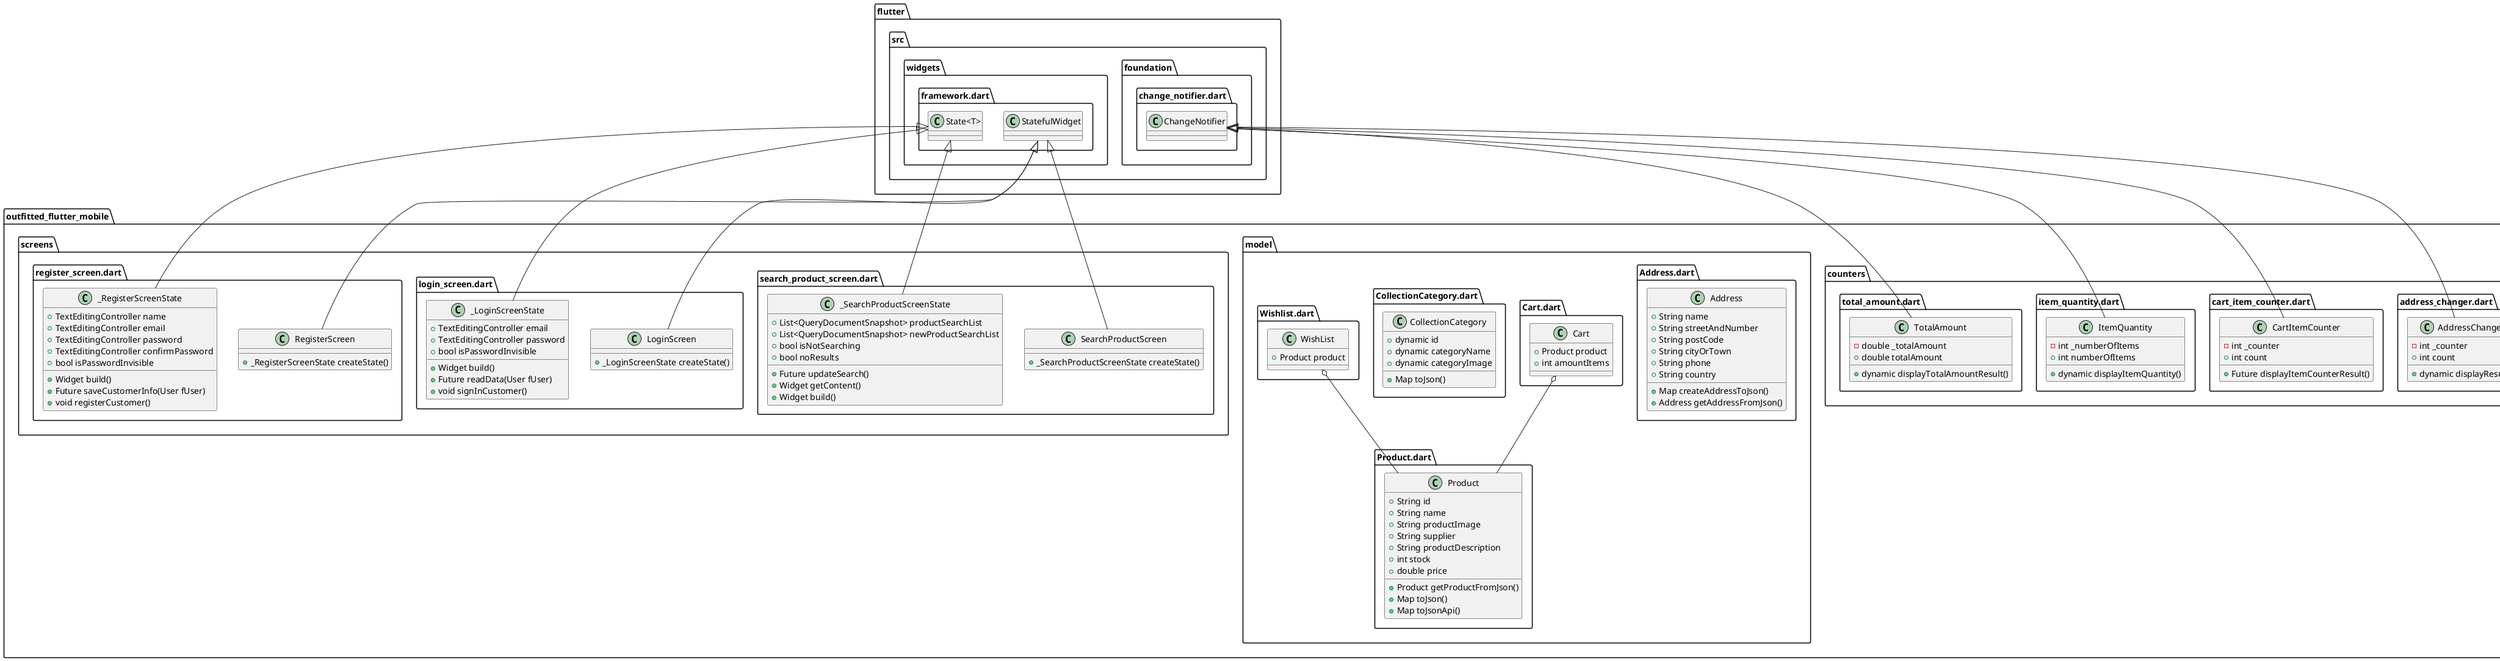 @startuml
set namespaceSeparator ::

class "outfitted_flutter_mobile::counters::address_changer.dart::AddressChanger" {
  -int _counter
  +int count
  +dynamic displayResult()
}

"flutter::src::foundation::change_notifier.dart::ChangeNotifier" <|-- "outfitted_flutter_mobile::counters::address_changer.dart::AddressChanger"

class "outfitted_flutter_mobile::counters::cart_item_counter.dart::CartItemCounter" {
  -int _counter
  +int count
  +Future displayItemCounterResult()
}

"flutter::src::foundation::change_notifier.dart::ChangeNotifier" <|-- "outfitted_flutter_mobile::counters::cart_item_counter.dart::CartItemCounter"

class "outfitted_flutter_mobile::counters::item_quantity.dart::ItemQuantity" {
  -int _numberOfItems
  +int numberOfItems
  +dynamic displayItemQuantity()
}

"flutter::src::foundation::change_notifier.dart::ChangeNotifier" <|-- "outfitted_flutter_mobile::counters::item_quantity.dart::ItemQuantity"

class "outfitted_flutter_mobile::counters::total_amount.dart::TotalAmount" {
  -double _totalAmount
  +double totalAmount
  +dynamic displayTotalAmountResult()
}

"flutter::src::foundation::change_notifier.dart::ChangeNotifier" <|-- "outfitted_flutter_mobile::counters::total_amount.dart::TotalAmount"

class "outfitted_flutter_mobile::model::Address.dart::Address" {
  +String name
  +String streetAndNumber
  +String postCode
  +String cityOrTown
  +String phone
  +String country
  +Map createAddressToJson()
  +Address getAddressFromJson()
}

class "outfitted_flutter_mobile::model::Cart.dart::Cart" {
  +Product product
  +int amountItems
}

"outfitted_flutter_mobile::model::Cart.dart::Cart" o-- "outfitted_flutter_mobile::model::Product.dart::Product"

class "outfitted_flutter_mobile::model::CollectionCategory.dart::CollectionCategory" {
  +dynamic id
  +dynamic categoryName
  +dynamic categoryImage
  +Map toJson()
}

class "outfitted_flutter_mobile::model::Product.dart::Product" {
  +String id
  +String name
  +String productImage
  +String supplier
  +String productDescription
  +int stock
  +double price
  +Product getProductFromJson()
  +Map toJson()
  +Map toJsonApi()
}

class "outfitted_flutter_mobile::model::Wishlist.dart::WishList" {
  +Product product
}

"outfitted_flutter_mobile::model::Wishlist.dart::WishList" o-- "outfitted_flutter_mobile::model::Product.dart::Product"

class "outfitted_flutter_mobile::screens::search_product_screen.dart::SearchProductScreen" {
  +_SearchProductScreenState createState()
}

"flutter::src::widgets::framework.dart::StatefulWidget" <|-- "outfitted_flutter_mobile::screens::search_product_screen.dart::SearchProductScreen"

class "outfitted_flutter_mobile::screens::search_product_screen.dart::_SearchProductScreenState" {
  +List<QueryDocumentSnapshot> productSearchList
  +List<QueryDocumentSnapshot> newProductSearchList
  +bool isNotSearching
  +bool noResults
  +Future updateSearch()
  +Widget getContent()
  +Widget build()
}

"flutter::src::widgets::framework.dart::State<T>" <|-- "outfitted_flutter_mobile::screens::search_product_screen.dart::_SearchProductScreenState"

class "outfitted_flutter_mobile::screens::login_screen.dart::LoginScreen" {
  +_LoginScreenState createState()
}

"flutter::src::widgets::framework.dart::StatefulWidget" <|-- "outfitted_flutter_mobile::screens::login_screen.dart::LoginScreen"

class "outfitted_flutter_mobile::screens::login_screen.dart::_LoginScreenState" {
  +TextEditingController email
  +TextEditingController password
  +bool isPasswordInvisible
  +Widget build()
  +Future readData(User fUser)
  +void signInCustomer()
}

"flutter::src::widgets::framework.dart::State<T>" <|-- "outfitted_flutter_mobile::screens::login_screen.dart::_LoginScreenState"

class "outfitted_flutter_mobile::screens::register_screen.dart::RegisterScreen" {
  +_RegisterScreenState createState()
}

"flutter::src::widgets::framework.dart::StatefulWidget" <|-- "outfitted_flutter_mobile::screens::register_screen.dart::RegisterScreen"

class "outfitted_flutter_mobile::screens::register_screen.dart::_RegisterScreenState" {
  +TextEditingController name
  +TextEditingController email
  +TextEditingController password
  +TextEditingController confirmPassword
  +bool isPasswordInvisible
  +Widget build()
  +Future saveCustomerInfo(User fUser)
  +void registerCustomer()
}

"flutter::src::widgets::framework.dart::State<T>" <|-- "outfitted_flutter_mobile::screens::register_screen.dart::_RegisterScreenState"

@enduml